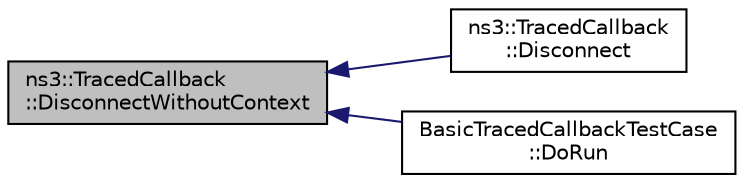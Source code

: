 digraph "ns3::TracedCallback::DisconnectWithoutContext"
{
  edge [fontname="Helvetica",fontsize="10",labelfontname="Helvetica",labelfontsize="10"];
  node [fontname="Helvetica",fontsize="10",shape=record];
  rankdir="LR";
  Node1 [label="ns3::TracedCallback\l::DisconnectWithoutContext",height=0.2,width=0.4,color="black", fillcolor="grey75", style="filled", fontcolor="black"];
  Node1 -> Node2 [dir="back",color="midnightblue",fontsize="10",style="solid"];
  Node2 [label="ns3::TracedCallback\l::Disconnect",height=0.2,width=0.4,color="black", fillcolor="white", style="filled",URL="$df/dec/classns3_1_1TracedCallback.html#a65753e64f351b71a2c7016fb493b3c60"];
  Node1 -> Node3 [dir="back",color="midnightblue",fontsize="10",style="solid"];
  Node3 [label="BasicTracedCallbackTestCase\l::DoRun",height=0.2,width=0.4,color="black", fillcolor="white", style="filled",URL="$d4/d43/classBasicTracedCallbackTestCase.html#ad4436cb611a61683726c3c2ea2a7aff0",tooltip="Implementation to actually run this TestCase. "];
}
